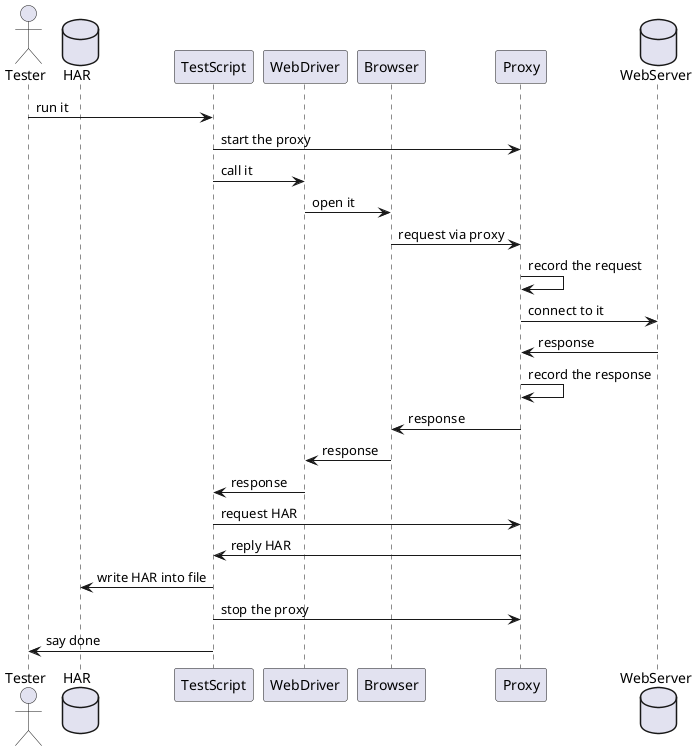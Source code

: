 @startuml sequence
actor       Tester     as tester
database    HAR        as file
participant TestScript as script
participant WebDriver  as driver
participant Browser    as browser
participant Proxy      as proxy
database    WebServer  as server

tester   -> script     : run it
script   -> proxy      : start the proxy
script   -> driver     : call it
driver   -> browser    : open it
browser  -> proxy      : request via proxy
proxy    -> proxy      : record the request
proxy    -> server     : connect to it
server   -> proxy      : response
proxy    -> proxy      : record the response
proxy    -> browser    : response
browser  -> driver     : response
driver   -> script     : response
script   -> proxy      : request HAR
proxy    -> script     : reply HAR
script   -> file       : write HAR into file
script   -> proxy      : stop the proxy
script   -> tester     : say done
@enduml


